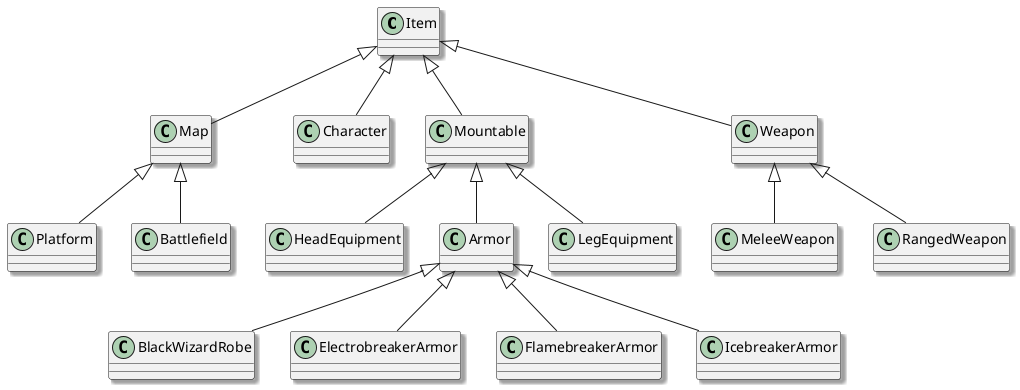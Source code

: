 @startuml

skinparam shadowing true

class Item {
}

Item <|-- Map
Item <|-- Character
Item <|-- Mountable
Item <|-- Weapon

Map <|-- Platform
Map <|-- Battlefield

Mountable <|-- HeadEquipment
Mountable <|-- Armor
Mountable <|-- LegEquipment

Weapon <|-- MeleeWeapon
Weapon <|-- RangedWeapon

Armor <|-- BlackWizardRobe
Armor <|-- ElectrobreakerArmor
Armor <|-- FlamebreakerArmor
Armor <|-- IcebreakerArmor

@enduml
